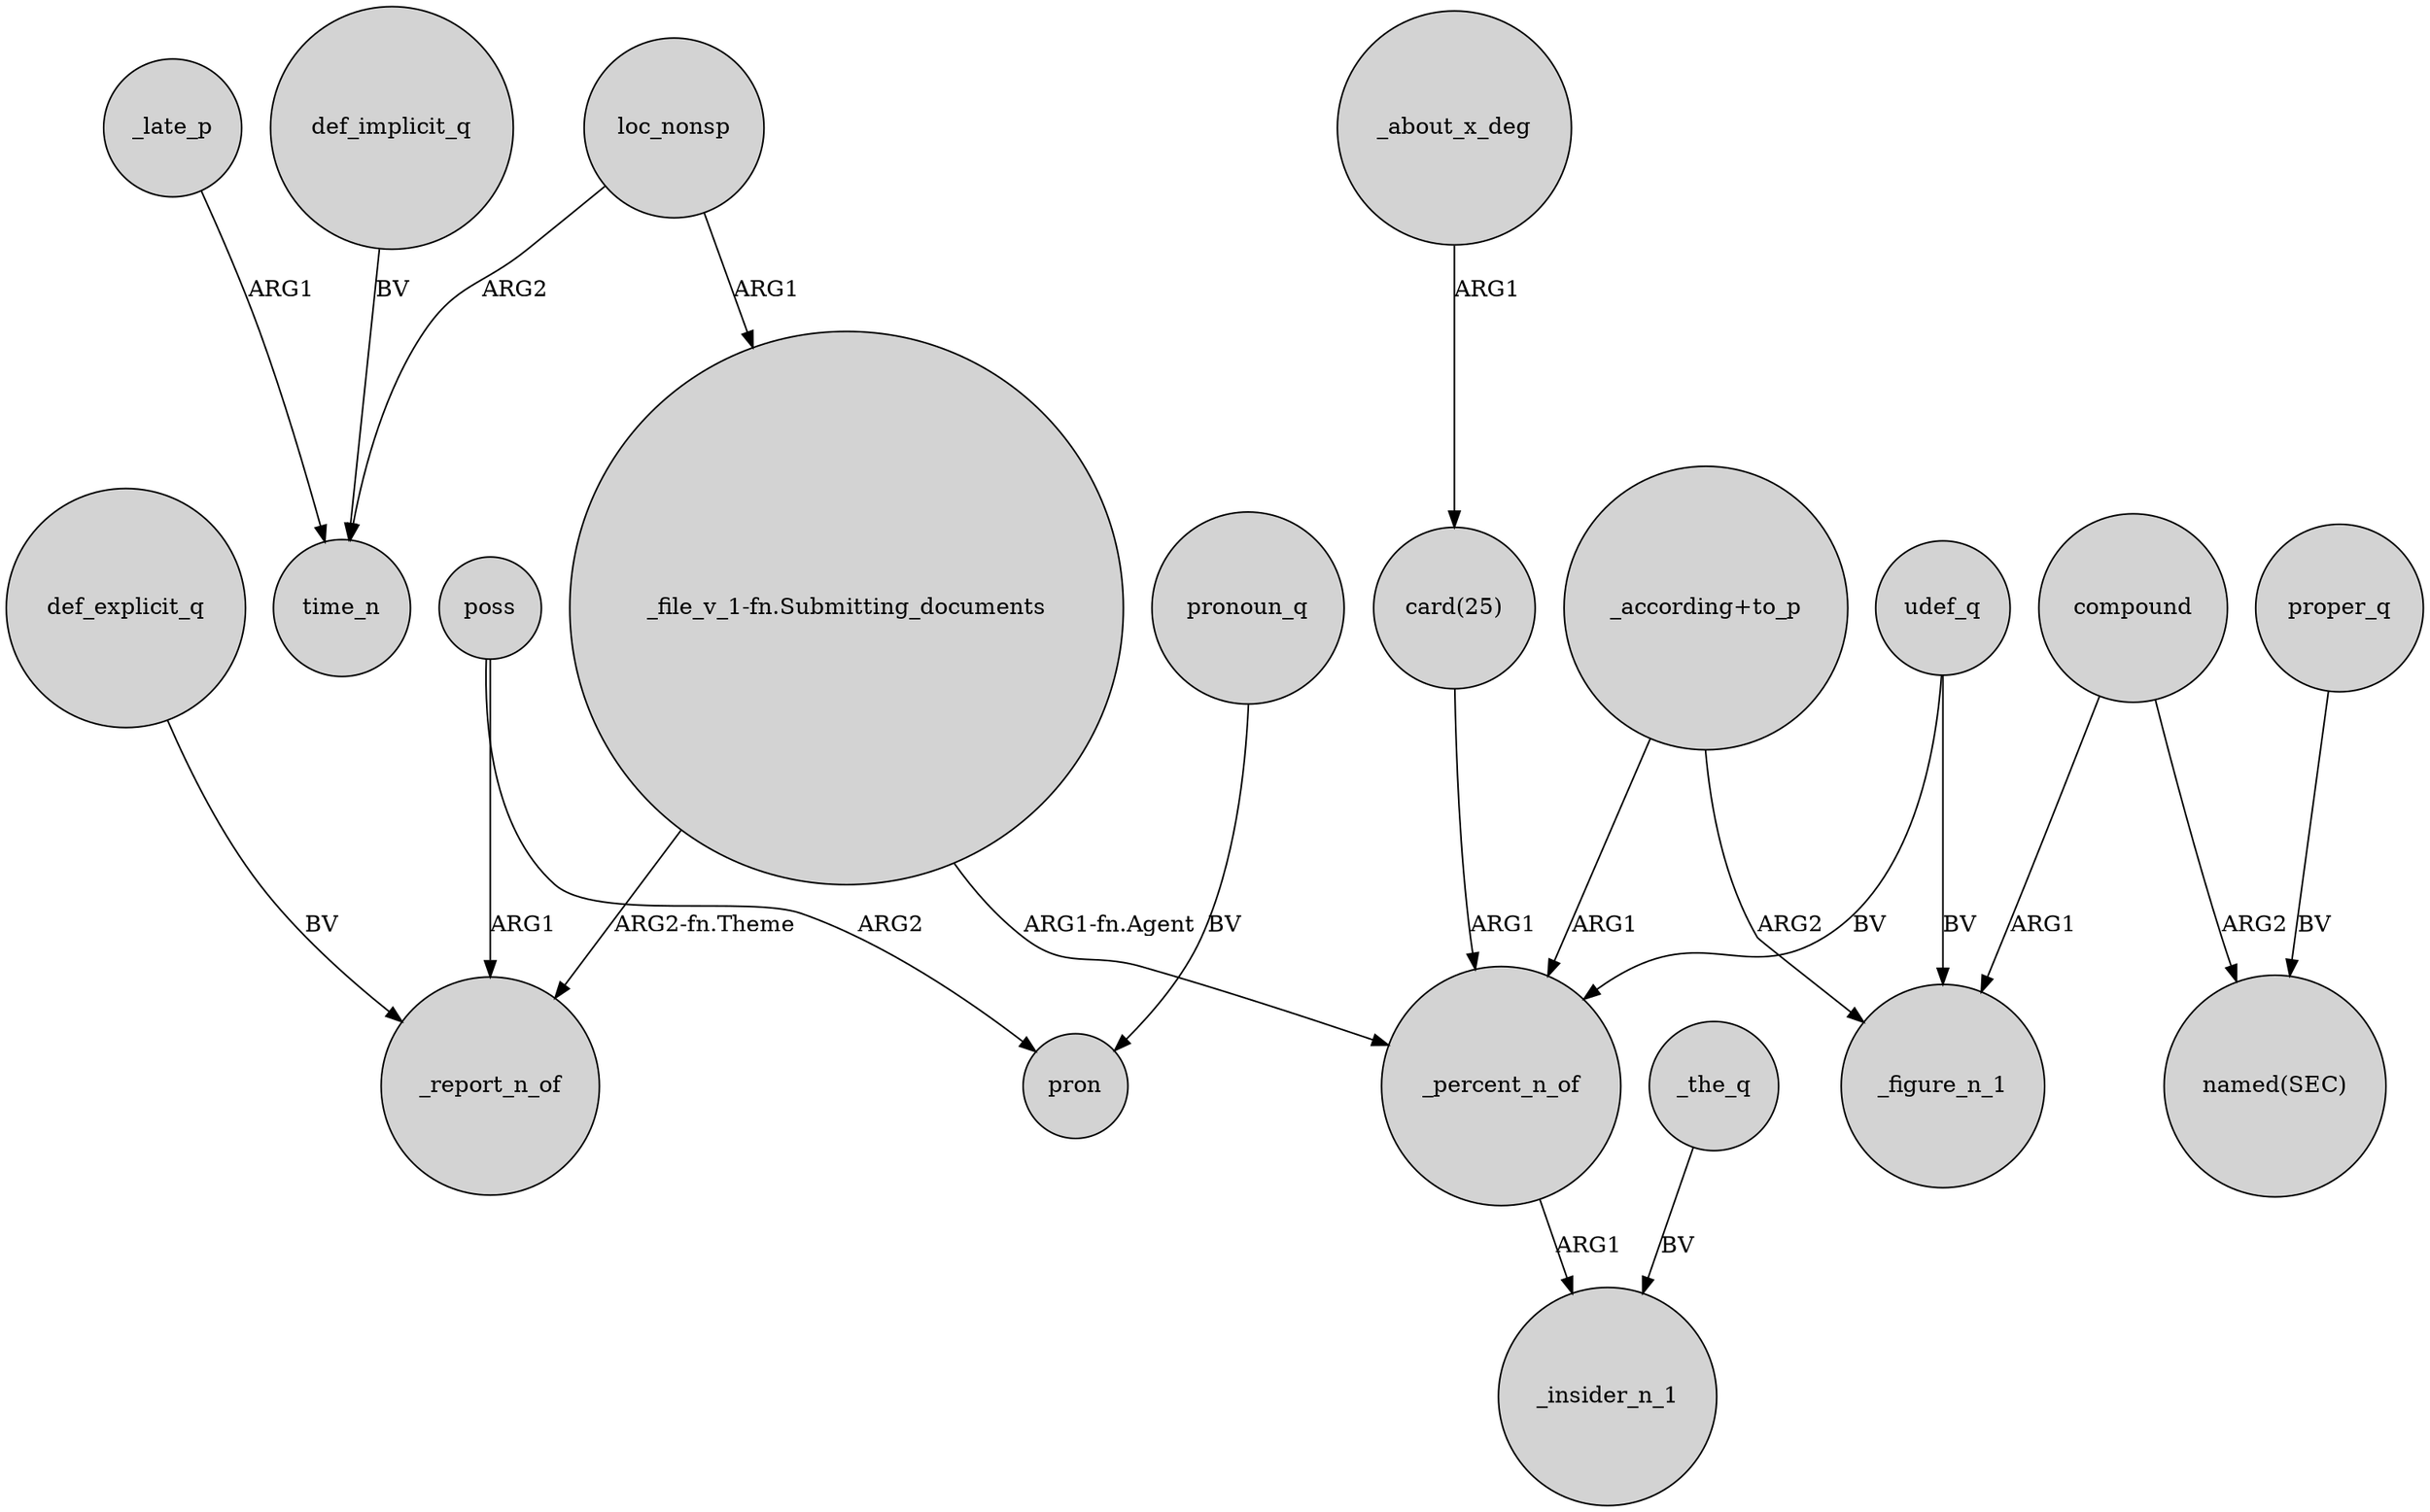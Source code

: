 digraph {
	node [shape=circle style=filled]
	_late_p -> time_n [label=ARG1]
	poss -> pron [label=ARG2]
	poss -> _report_n_of [label=ARG1]
	"card(25)" -> _percent_n_of [label=ARG1]
	"_file_v_1-fn.Submitting_documents" -> _percent_n_of [label="ARG1-fn.Agent"]
	"_file_v_1-fn.Submitting_documents" -> _report_n_of [label="ARG2-fn.Theme"]
	"_according+to_p" -> _percent_n_of [label=ARG1]
	loc_nonsp -> time_n [label=ARG2]
	pronoun_q -> pron [label=BV]
	"_according+to_p" -> _figure_n_1 [label=ARG2]
	proper_q -> "named(SEC)" [label=BV]
	_percent_n_of -> _insider_n_1 [label=ARG1]
	compound -> "named(SEC)" [label=ARG2]
	udef_q -> _figure_n_1 [label=BV]
	loc_nonsp -> "_file_v_1-fn.Submitting_documents" [label=ARG1]
	udef_q -> _percent_n_of [label=BV]
	_the_q -> _insider_n_1 [label=BV]
	_about_x_deg -> "card(25)" [label=ARG1]
	def_explicit_q -> _report_n_of [label=BV]
	def_implicit_q -> time_n [label=BV]
	compound -> _figure_n_1 [label=ARG1]
}
